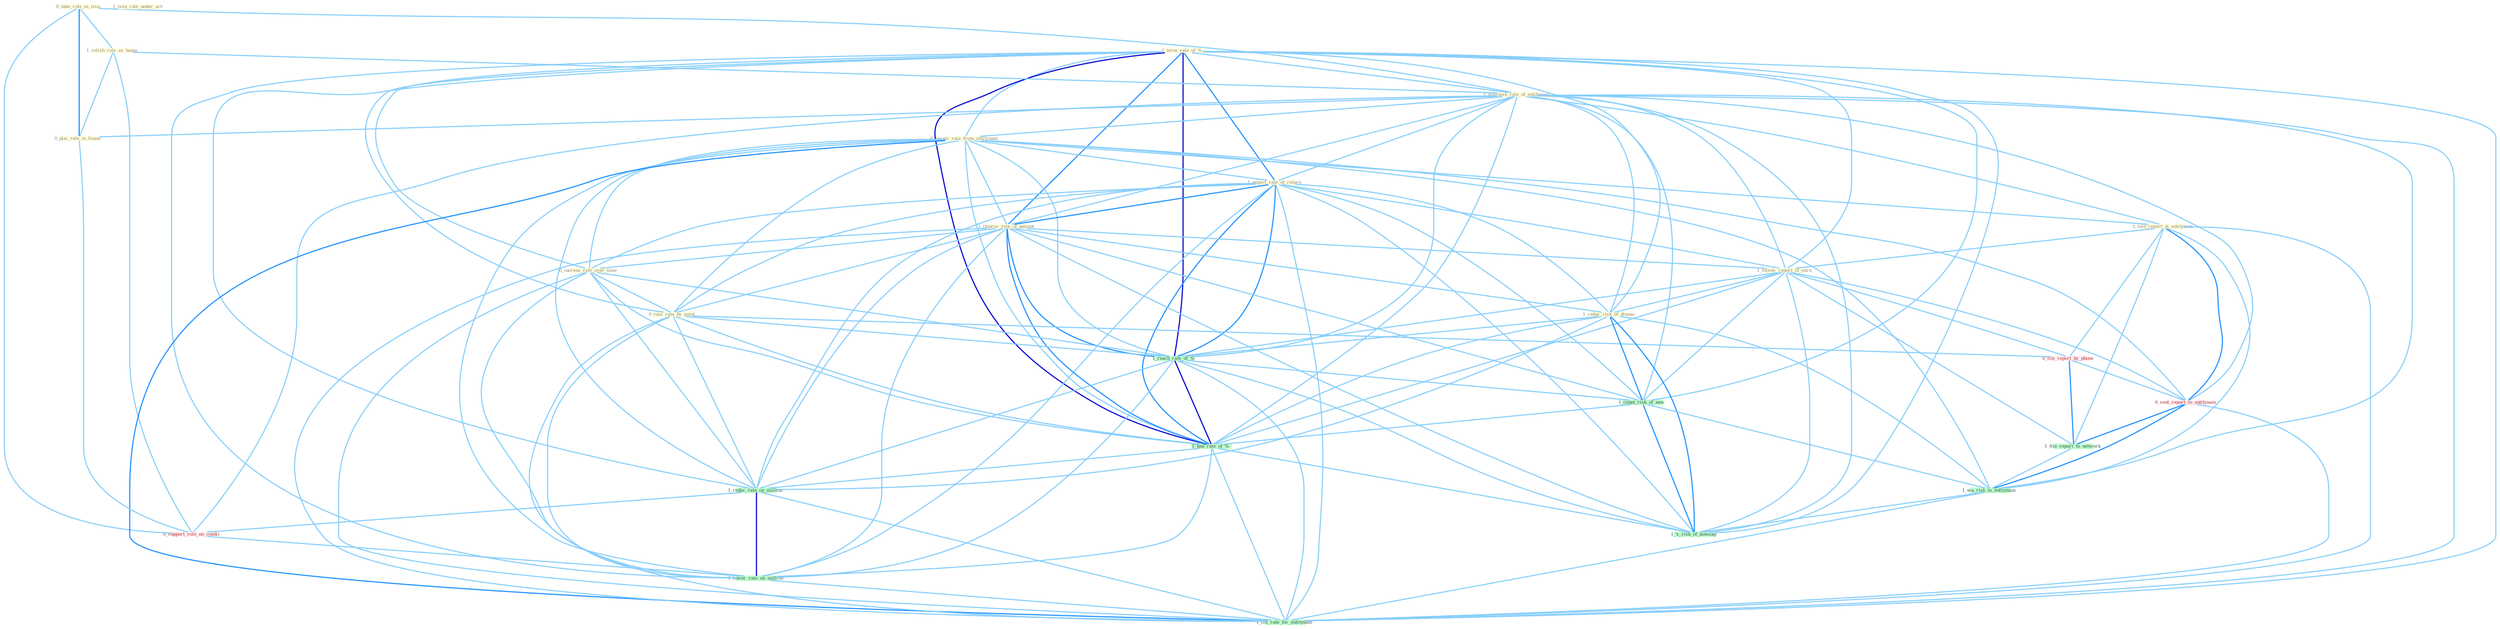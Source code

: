 Graph G{ 
    node
    [shape=polygon,style=filled,width=.5,height=.06,color="#BDFCC9",fixedsize=true,fontsize=4,
    fontcolor="#2f4f4f"];
    {node
    [color="#ffffe0", fontcolor="#8b7d6b"] "0_take_role_in_issu " "1_term_rate_of_% " "1_relish_role_as_home " "1_diminish_role_of_entitynam " "0_receiv_rate_from_entitynam " "1_expect_rate_of_return " "1_issu_rule_under_act " "1_told_report_at_entitynam " "0_plai_role_in_financ " "1_improv_rate_of_patient " "0_increas_rate_over_time " "0_rais_rate_by_point " "1_follow_report_of_earn " "1_reduc_risk_of_diseas "}
{node [color="#fff0f5", fontcolor="#b22222"] "0_file_report_by_phone " "0_sent_report_to_entitynam " "0_support_role_on_condit "}
edge [color="#B0E2FF"];

	"0_take_role_in_issu " -- "1_relish_role_as_home " [w="1", color="#87cefa" ];
	"0_take_role_in_issu " -- "1_diminish_role_of_entitynam " [w="1", color="#87cefa" ];
	"0_take_role_in_issu " -- "0_plai_role_in_financ " [w="2", color="#1e90ff" , len=0.8];
	"0_take_role_in_issu " -- "0_support_role_on_condit " [w="1", color="#87cefa" ];
	"1_term_rate_of_% " -- "1_diminish_role_of_entitynam " [w="1", color="#87cefa" ];
	"1_term_rate_of_% " -- "0_receiv_rate_from_entitynam " [w="1", color="#87cefa" ];
	"1_term_rate_of_% " -- "1_expect_rate_of_return " [w="2", color="#1e90ff" , len=0.8];
	"1_term_rate_of_% " -- "1_improv_rate_of_patient " [w="2", color="#1e90ff" , len=0.8];
	"1_term_rate_of_% " -- "0_increas_rate_over_time " [w="1", color="#87cefa" ];
	"1_term_rate_of_% " -- "0_rais_rate_by_point " [w="1", color="#87cefa" ];
	"1_term_rate_of_% " -- "1_follow_report_of_earn " [w="1", color="#87cefa" ];
	"1_term_rate_of_% " -- "1_reduc_risk_of_diseas " [w="1", color="#87cefa" ];
	"1_term_rate_of_% " -- "1_reach_rate_of_% " [w="3", color="#0000cd" , len=0.6];
	"1_term_rate_of_% " -- "1_count_risk_of_new " [w="1", color="#87cefa" ];
	"1_term_rate_of_% " -- "1_had_rate_of_% " [w="3", color="#0000cd" , len=0.6];
	"1_term_rate_of_% " -- "1_reduc_rate_on_million " [w="1", color="#87cefa" ];
	"1_term_rate_of_% " -- "1_'s_risk_of_messag " [w="1", color="#87cefa" ];
	"1_term_rate_of_% " -- "1_lower_rate_on_million " [w="1", color="#87cefa" ];
	"1_term_rate_of_% " -- "1_lift_rate_for_entitynam " [w="1", color="#87cefa" ];
	"1_relish_role_as_home " -- "1_diminish_role_of_entitynam " [w="1", color="#87cefa" ];
	"1_relish_role_as_home " -- "0_plai_role_in_financ " [w="1", color="#87cefa" ];
	"1_relish_role_as_home " -- "0_support_role_on_condit " [w="1", color="#87cefa" ];
	"1_diminish_role_of_entitynam " -- "0_receiv_rate_from_entitynam " [w="1", color="#87cefa" ];
	"1_diminish_role_of_entitynam " -- "1_expect_rate_of_return " [w="1", color="#87cefa" ];
	"1_diminish_role_of_entitynam " -- "1_told_report_at_entitynam " [w="1", color="#87cefa" ];
	"1_diminish_role_of_entitynam " -- "0_plai_role_in_financ " [w="1", color="#87cefa" ];
	"1_diminish_role_of_entitynam " -- "1_improv_rate_of_patient " [w="1", color="#87cefa" ];
	"1_diminish_role_of_entitynam " -- "1_follow_report_of_earn " [w="1", color="#87cefa" ];
	"1_diminish_role_of_entitynam " -- "1_reduc_risk_of_diseas " [w="1", color="#87cefa" ];
	"1_diminish_role_of_entitynam " -- "1_reach_rate_of_% " [w="1", color="#87cefa" ];
	"1_diminish_role_of_entitynam " -- "1_count_risk_of_new " [w="1", color="#87cefa" ];
	"1_diminish_role_of_entitynam " -- "1_had_rate_of_% " [w="1", color="#87cefa" ];
	"1_diminish_role_of_entitynam " -- "0_sent_report_to_entitynam " [w="1", color="#87cefa" ];
	"1_diminish_role_of_entitynam " -- "1_wa_risk_to_entitynam " [w="1", color="#87cefa" ];
	"1_diminish_role_of_entitynam " -- "0_support_role_on_condit " [w="1", color="#87cefa" ];
	"1_diminish_role_of_entitynam " -- "1_'s_risk_of_messag " [w="1", color="#87cefa" ];
	"1_diminish_role_of_entitynam " -- "1_lift_rate_for_entitynam " [w="1", color="#87cefa" ];
	"0_receiv_rate_from_entitynam " -- "1_expect_rate_of_return " [w="1", color="#87cefa" ];
	"0_receiv_rate_from_entitynam " -- "1_told_report_at_entitynam " [w="1", color="#87cefa" ];
	"0_receiv_rate_from_entitynam " -- "1_improv_rate_of_patient " [w="1", color="#87cefa" ];
	"0_receiv_rate_from_entitynam " -- "0_increas_rate_over_time " [w="1", color="#87cefa" ];
	"0_receiv_rate_from_entitynam " -- "0_rais_rate_by_point " [w="1", color="#87cefa" ];
	"0_receiv_rate_from_entitynam " -- "1_reach_rate_of_% " [w="1", color="#87cefa" ];
	"0_receiv_rate_from_entitynam " -- "1_had_rate_of_% " [w="1", color="#87cefa" ];
	"0_receiv_rate_from_entitynam " -- "0_sent_report_to_entitynam " [w="1", color="#87cefa" ];
	"0_receiv_rate_from_entitynam " -- "1_reduc_rate_on_million " [w="1", color="#87cefa" ];
	"0_receiv_rate_from_entitynam " -- "1_wa_risk_to_entitynam " [w="1", color="#87cefa" ];
	"0_receiv_rate_from_entitynam " -- "1_lower_rate_on_million " [w="1", color="#87cefa" ];
	"0_receiv_rate_from_entitynam " -- "1_lift_rate_for_entitynam " [w="2", color="#1e90ff" , len=0.8];
	"1_expect_rate_of_return " -- "1_improv_rate_of_patient " [w="2", color="#1e90ff" , len=0.8];
	"1_expect_rate_of_return " -- "0_increas_rate_over_time " [w="1", color="#87cefa" ];
	"1_expect_rate_of_return " -- "0_rais_rate_by_point " [w="1", color="#87cefa" ];
	"1_expect_rate_of_return " -- "1_follow_report_of_earn " [w="1", color="#87cefa" ];
	"1_expect_rate_of_return " -- "1_reduc_risk_of_diseas " [w="1", color="#87cefa" ];
	"1_expect_rate_of_return " -- "1_reach_rate_of_% " [w="2", color="#1e90ff" , len=0.8];
	"1_expect_rate_of_return " -- "1_count_risk_of_new " [w="1", color="#87cefa" ];
	"1_expect_rate_of_return " -- "1_had_rate_of_% " [w="2", color="#1e90ff" , len=0.8];
	"1_expect_rate_of_return " -- "1_reduc_rate_on_million " [w="1", color="#87cefa" ];
	"1_expect_rate_of_return " -- "1_'s_risk_of_messag " [w="1", color="#87cefa" ];
	"1_expect_rate_of_return " -- "1_lower_rate_on_million " [w="1", color="#87cefa" ];
	"1_expect_rate_of_return " -- "1_lift_rate_for_entitynam " [w="1", color="#87cefa" ];
	"1_told_report_at_entitynam " -- "1_follow_report_of_earn " [w="1", color="#87cefa" ];
	"1_told_report_at_entitynam " -- "0_file_report_by_phone " [w="1", color="#87cefa" ];
	"1_told_report_at_entitynam " -- "0_sent_report_to_entitynam " [w="2", color="#1e90ff" , len=0.8];
	"1_told_report_at_entitynam " -- "1_file_report_to_network " [w="1", color="#87cefa" ];
	"1_told_report_at_entitynam " -- "1_wa_risk_to_entitynam " [w="1", color="#87cefa" ];
	"1_told_report_at_entitynam " -- "1_lift_rate_for_entitynam " [w="1", color="#87cefa" ];
	"0_plai_role_in_financ " -- "0_support_role_on_condit " [w="1", color="#87cefa" ];
	"1_improv_rate_of_patient " -- "0_increas_rate_over_time " [w="1", color="#87cefa" ];
	"1_improv_rate_of_patient " -- "0_rais_rate_by_point " [w="1", color="#87cefa" ];
	"1_improv_rate_of_patient " -- "1_follow_report_of_earn " [w="1", color="#87cefa" ];
	"1_improv_rate_of_patient " -- "1_reduc_risk_of_diseas " [w="1", color="#87cefa" ];
	"1_improv_rate_of_patient " -- "1_reach_rate_of_% " [w="2", color="#1e90ff" , len=0.8];
	"1_improv_rate_of_patient " -- "1_count_risk_of_new " [w="1", color="#87cefa" ];
	"1_improv_rate_of_patient " -- "1_had_rate_of_% " [w="2", color="#1e90ff" , len=0.8];
	"1_improv_rate_of_patient " -- "1_reduc_rate_on_million " [w="1", color="#87cefa" ];
	"1_improv_rate_of_patient " -- "1_'s_risk_of_messag " [w="1", color="#87cefa" ];
	"1_improv_rate_of_patient " -- "1_lower_rate_on_million " [w="1", color="#87cefa" ];
	"1_improv_rate_of_patient " -- "1_lift_rate_for_entitynam " [w="1", color="#87cefa" ];
	"0_increas_rate_over_time " -- "0_rais_rate_by_point " [w="1", color="#87cefa" ];
	"0_increas_rate_over_time " -- "1_reach_rate_of_% " [w="1", color="#87cefa" ];
	"0_increas_rate_over_time " -- "1_had_rate_of_% " [w="1", color="#87cefa" ];
	"0_increas_rate_over_time " -- "1_reduc_rate_on_million " [w="1", color="#87cefa" ];
	"0_increas_rate_over_time " -- "1_lower_rate_on_million " [w="1", color="#87cefa" ];
	"0_increas_rate_over_time " -- "1_lift_rate_for_entitynam " [w="1", color="#87cefa" ];
	"0_rais_rate_by_point " -- "1_reach_rate_of_% " [w="1", color="#87cefa" ];
	"0_rais_rate_by_point " -- "0_file_report_by_phone " [w="1", color="#87cefa" ];
	"0_rais_rate_by_point " -- "1_had_rate_of_% " [w="1", color="#87cefa" ];
	"0_rais_rate_by_point " -- "1_reduc_rate_on_million " [w="1", color="#87cefa" ];
	"0_rais_rate_by_point " -- "1_lower_rate_on_million " [w="1", color="#87cefa" ];
	"0_rais_rate_by_point " -- "1_lift_rate_for_entitynam " [w="1", color="#87cefa" ];
	"1_follow_report_of_earn " -- "1_reduc_risk_of_diseas " [w="1", color="#87cefa" ];
	"1_follow_report_of_earn " -- "1_reach_rate_of_% " [w="1", color="#87cefa" ];
	"1_follow_report_of_earn " -- "0_file_report_by_phone " [w="1", color="#87cefa" ];
	"1_follow_report_of_earn " -- "1_count_risk_of_new " [w="1", color="#87cefa" ];
	"1_follow_report_of_earn " -- "1_had_rate_of_% " [w="1", color="#87cefa" ];
	"1_follow_report_of_earn " -- "0_sent_report_to_entitynam " [w="1", color="#87cefa" ];
	"1_follow_report_of_earn " -- "1_file_report_to_network " [w="1", color="#87cefa" ];
	"1_follow_report_of_earn " -- "1_'s_risk_of_messag " [w="1", color="#87cefa" ];
	"1_reduc_risk_of_diseas " -- "1_reach_rate_of_% " [w="1", color="#87cefa" ];
	"1_reduc_risk_of_diseas " -- "1_count_risk_of_new " [w="2", color="#1e90ff" , len=0.8];
	"1_reduc_risk_of_diseas " -- "1_had_rate_of_% " [w="1", color="#87cefa" ];
	"1_reduc_risk_of_diseas " -- "1_reduc_rate_on_million " [w="1", color="#87cefa" ];
	"1_reduc_risk_of_diseas " -- "1_wa_risk_to_entitynam " [w="1", color="#87cefa" ];
	"1_reduc_risk_of_diseas " -- "1_'s_risk_of_messag " [w="2", color="#1e90ff" , len=0.8];
	"1_reach_rate_of_% " -- "1_count_risk_of_new " [w="1", color="#87cefa" ];
	"1_reach_rate_of_% " -- "1_had_rate_of_% " [w="3", color="#0000cd" , len=0.6];
	"1_reach_rate_of_% " -- "1_reduc_rate_on_million " [w="1", color="#87cefa" ];
	"1_reach_rate_of_% " -- "1_'s_risk_of_messag " [w="1", color="#87cefa" ];
	"1_reach_rate_of_% " -- "1_lower_rate_on_million " [w="1", color="#87cefa" ];
	"1_reach_rate_of_% " -- "1_lift_rate_for_entitynam " [w="1", color="#87cefa" ];
	"0_file_report_by_phone " -- "0_sent_report_to_entitynam " [w="1", color="#87cefa" ];
	"0_file_report_by_phone " -- "1_file_report_to_network " [w="2", color="#1e90ff" , len=0.8];
	"1_count_risk_of_new " -- "1_had_rate_of_% " [w="1", color="#87cefa" ];
	"1_count_risk_of_new " -- "1_wa_risk_to_entitynam " [w="1", color="#87cefa" ];
	"1_count_risk_of_new " -- "1_'s_risk_of_messag " [w="2", color="#1e90ff" , len=0.8];
	"1_had_rate_of_% " -- "1_reduc_rate_on_million " [w="1", color="#87cefa" ];
	"1_had_rate_of_% " -- "1_'s_risk_of_messag " [w="1", color="#87cefa" ];
	"1_had_rate_of_% " -- "1_lower_rate_on_million " [w="1", color="#87cefa" ];
	"1_had_rate_of_% " -- "1_lift_rate_for_entitynam " [w="1", color="#87cefa" ];
	"0_sent_report_to_entitynam " -- "1_file_report_to_network " [w="2", color="#1e90ff" , len=0.8];
	"0_sent_report_to_entitynam " -- "1_wa_risk_to_entitynam " [w="2", color="#1e90ff" , len=0.8];
	"0_sent_report_to_entitynam " -- "1_lift_rate_for_entitynam " [w="1", color="#87cefa" ];
	"1_file_report_to_network " -- "1_wa_risk_to_entitynam " [w="1", color="#87cefa" ];
	"1_reduc_rate_on_million " -- "0_support_role_on_condit " [w="1", color="#87cefa" ];
	"1_reduc_rate_on_million " -- "1_lower_rate_on_million " [w="3", color="#0000cd" , len=0.6];
	"1_reduc_rate_on_million " -- "1_lift_rate_for_entitynam " [w="1", color="#87cefa" ];
	"1_wa_risk_to_entitynam " -- "1_'s_risk_of_messag " [w="1", color="#87cefa" ];
	"1_wa_risk_to_entitynam " -- "1_lift_rate_for_entitynam " [w="1", color="#87cefa" ];
	"0_support_role_on_condit " -- "1_lower_rate_on_million " [w="1", color="#87cefa" ];
	"1_lower_rate_on_million " -- "1_lift_rate_for_entitynam " [w="1", color="#87cefa" ];
}